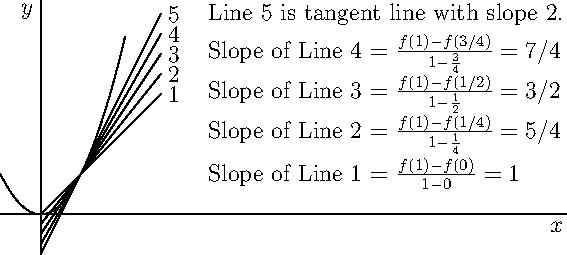 size(10cm);
import graph;
xaxis("$x$");
yaxis("$y$");
real f1(real x) {return x^2;}
draw(graph(f1,-1,2.1));
draw((0,-1)--(3,5));
draw((0,0)--(3,3));
draw((0,-.25)--(3,3.5));
draw((0,-.5)--(3,4));
draw((0,-.75)--(3,4.5));
label("5",(3,5),E);
label("4",(3,4.5),E);
label("3",(3,4),E);
label("2",(3,3.5),E);
label("1",(3,3),E);
label("Slope of Line  1 = $\frac{f(1) - f(0)}{1-0} = 1$",(4,1),E);
label("Slope of Line  2 = $\frac{f(1) - f(1/4)}{1-\frac{1}{4}} = 5/4$",(4,2),E);
label("Slope of Line  3 = $\frac{f(1) - f(1/2)}{1-\frac{1}{2}} = 3/2$",(4,3),E);
label("Slope of Line  4 = $\frac{f(1) - f(3/4)}{1-\frac{3}{4}} = 7/4$",(4,4),E);
label("Line  5 is tangent line with slope 2.",(4,5),E);
